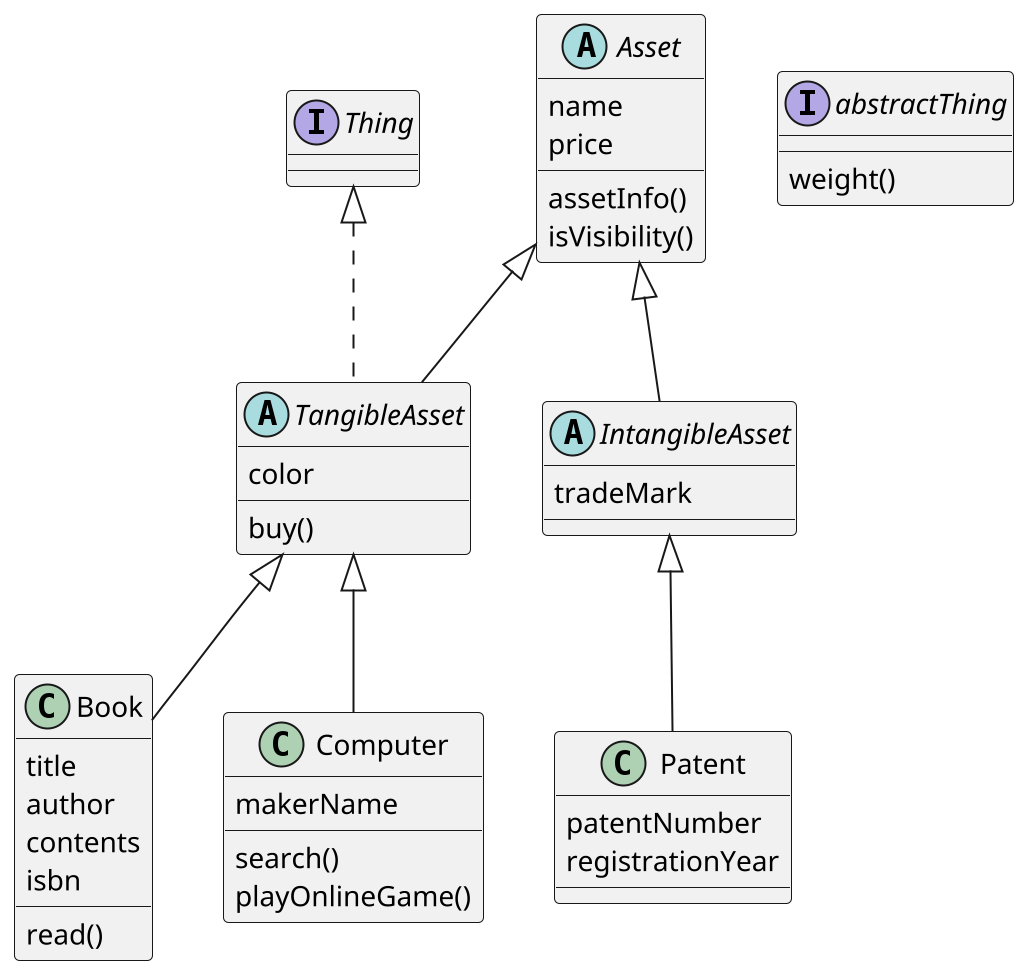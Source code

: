 @startuml
scale 2

abstract class Asset {
name
price
assetInfo()
isVisibility()
}

'interface'
interface abstractThing{
weight()
}

abstract class TangibleAsset extends Asset implements Thing {
color
buy()
}

abstract class IntangibleAsset extends Asset {
tradeMark
}

class Book extends TangibleAsset {
title
author
contents
isbn
read()
}

class Computer extends TangibleAsset {
makerName
search()
playOnlineGame()
}

class Patent extends IntangibleAsset {
patentNumber
registrationYear
}





@enduml
